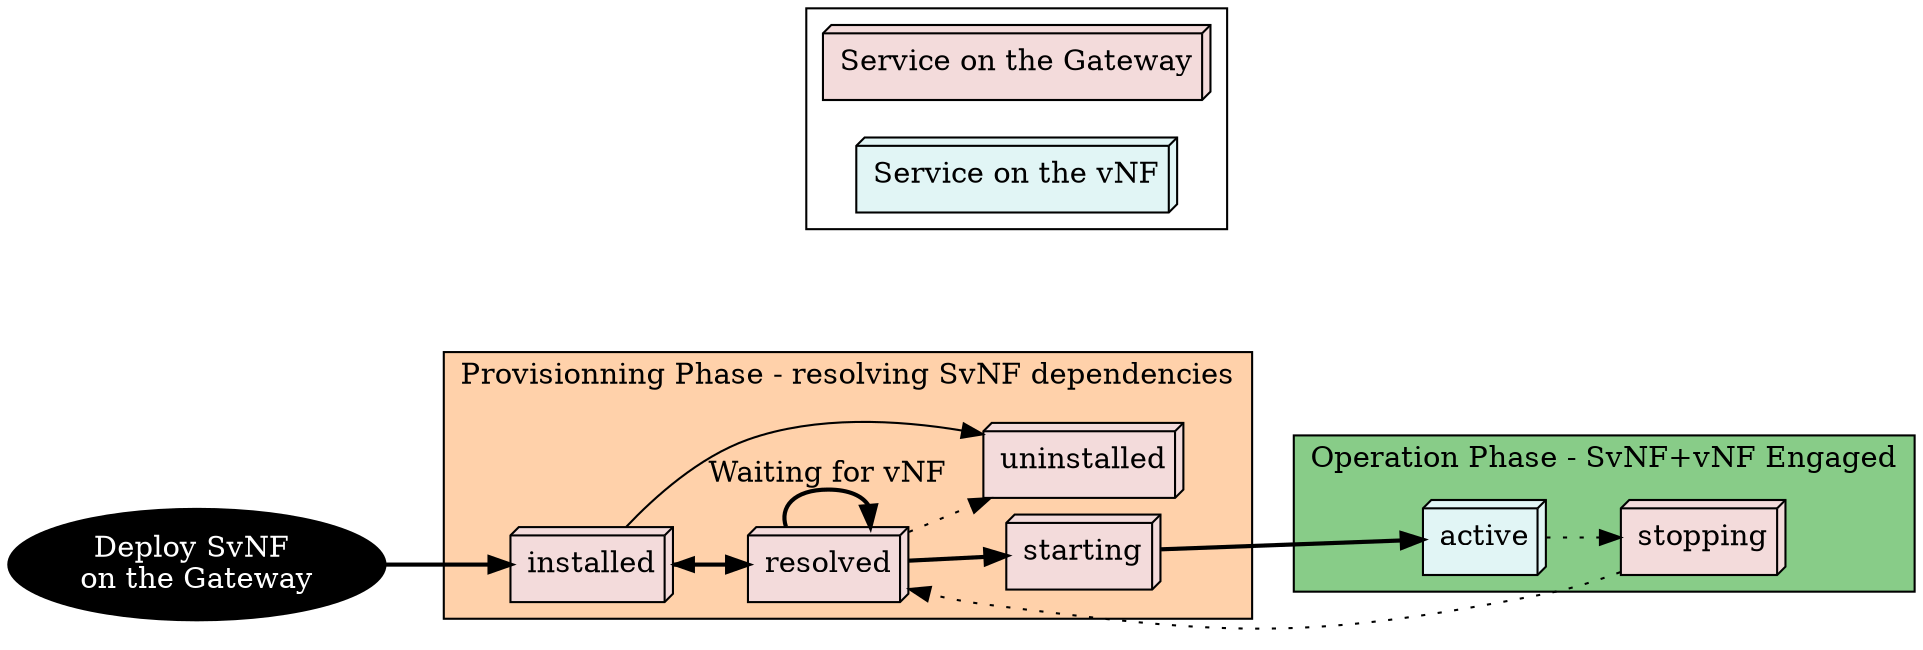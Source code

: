 digraph graphname {
 
 
 rankdir=LR;
 #layout=neato;
overlap=false;
splines=true;
pack=true;
start="random";
sep=0.1;

 
  
  start [label = "Deploy SvNF \non the Gateway", shape="oval",  style="filled",fillcolor="black",fontcolor="white"];
  installed [shape = "box3d", fillcolor="#f3dbdb", style="filled"];
  uninstalled [shape = "box3d", fillcolor="#f3dbdb", style="filled"];
  starting [shape = "box3d", fillcolor="#f3dbdb", style="filled"];
  
  stopping [shape = "box3d", fillcolor="#f3dbdb", style="filled",weight=5];
  active [shape = "box3d", fillcolor="#e1f5f5", style="filled",weight=10];
  resolved [shape = "box3d",fillcolor="#f3dbdb", style="filled"];
  
  
  start -> installed [label = "",fontcolor="black",constraint=true,penwidth=2];
 
	
	 subgraph cluster1{
		 style="filled";
		 fillcolor="#FFD1AA";
		installed -> uninstalled [arrowhead=normal,arrowtail=dot];
		installed -> resolved [label = "resolve", labeldistance=2;fontsize=10, fontcolor="dimgray",constraint=true,penwidth=2]
		resolved -> installed  [constraint=true,style=dotted];
		resolved -> uninstalled [style=dotted];
		resolved -> starting [label = "start",fontsize=10, fontcolor="dimgray",penwidth=2];
		resolved -> resolved [label = "Waiting for vNF",penwidth=2];
		label="Provisionning Phase - resolving SvNF dependencies";
}

subgraph cluster0{
		style="filled";
		fillcolor="#88CC88";
		rank="sink";
		starting -> active [ label = "vNF Available", fontcolor="black", fontsize=14, constraint=true,penwidth=2];
		active -> stopping [label = "stop",fontsize=10, fontcolor="dimgray",constraint=true,style=dotted];
		stopping -> resolved [constraint=true,style=dotted];
		
		label="Operation Phase - SvNF+vNF Engaged";
		
	}
	subgraph cluster2{
 legacy [label = "Service on the Gateway", shape = "box3d", style=filled,fillcolor="#f3dbdb" ];
  vNF [label = "Service on the vNF", shape = "box3d", fillcolor="#e1f5f5", style="filled", nodesep=0.05];
  }

 }

